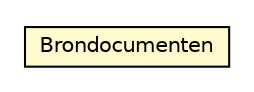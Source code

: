 #!/usr/local/bin/dot
#
# Class diagram 
# Generated by UMLGraph version R5_6-24-gf6e263 (http://www.umlgraph.org/)
#

digraph G {
	edge [fontname="Helvetica",fontsize=10,labelfontname="Helvetica",labelfontsize=10];
	node [fontname="Helvetica",fontsize=10,shape=plaintext];
	nodesep=0.25;
	ranksep=0.5;
	// nl.b3p.brmo.soap.eigendom.Brondocumenten
	c519 [label=<<table title="nl.b3p.brmo.soap.eigendom.Brondocumenten" border="0" cellborder="1" cellspacing="0" cellpadding="2" port="p" bgcolor="lemonChiffon" href="./Brondocumenten.html">
		<tr><td><table border="0" cellspacing="0" cellpadding="1">
<tr><td align="center" balign="center"> Brondocumenten </td></tr>
		</table></td></tr>
		</table>>, URL="./Brondocumenten.html", fontname="Helvetica", fontcolor="black", fontsize=10.0];
}

